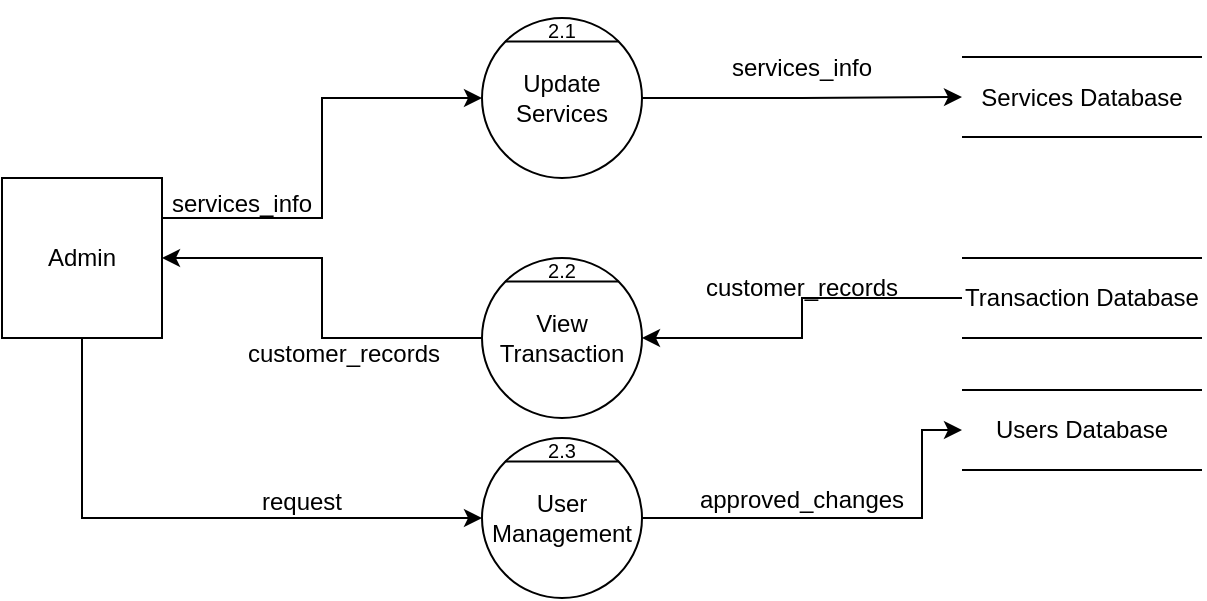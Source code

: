 <mxfile version="24.4.13" type="device">
  <diagram name="Page-1" id="Se-f4U6Mi2pPzSEuQfI5">
    <mxGraphModel dx="1434" dy="836" grid="1" gridSize="10" guides="1" tooltips="1" connect="1" arrows="1" fold="1" page="1" pageScale="1" pageWidth="850" pageHeight="1100" math="0" shadow="0">
      <root>
        <mxCell id="0" />
        <mxCell id="1" parent="0" />
        <mxCell id="JgDB6xBNri0eEpNx92-W-53" style="edgeStyle=orthogonalEdgeStyle;rounded=0;orthogonalLoop=1;jettySize=auto;html=1;exitX=1;exitY=0.25;exitDx=0;exitDy=0;entryX=0;entryY=0.5;entryDx=0;entryDy=0;" parent="1" source="f37Rde2xh9Ybdik0LeEt-1" target="JgDB6xBNri0eEpNx92-W-47" edge="1">
          <mxGeometry relative="1" as="geometry" />
        </mxCell>
        <mxCell id="JgDB6xBNri0eEpNx92-W-74" style="edgeStyle=orthogonalEdgeStyle;rounded=0;orthogonalLoop=1;jettySize=auto;html=1;exitX=0.5;exitY=1;exitDx=0;exitDy=0;entryX=0;entryY=0.5;entryDx=0;entryDy=0;" parent="1" source="f37Rde2xh9Ybdik0LeEt-1" target="JgDB6xBNri0eEpNx92-W-71" edge="1">
          <mxGeometry relative="1" as="geometry" />
        </mxCell>
        <mxCell id="f37Rde2xh9Ybdik0LeEt-1" value="Admin" style="whiteSpace=wrap;html=1;aspect=fixed;" parent="1" vertex="1">
          <mxGeometry x="80" y="320" width="80" height="80" as="geometry" />
        </mxCell>
        <mxCell id="JgDB6xBNri0eEpNx92-W-65" style="edgeStyle=orthogonalEdgeStyle;rounded=0;orthogonalLoop=1;jettySize=auto;html=1;exitX=1;exitY=0.5;exitDx=0;exitDy=0;entryX=0;entryY=0.5;entryDx=0;entryDy=0;" parent="1" source="JgDB6xBNri0eEpNx92-W-47" target="JgDB6xBNri0eEpNx92-W-61" edge="1">
          <mxGeometry relative="1" as="geometry" />
        </mxCell>
        <mxCell id="JgDB6xBNri0eEpNx92-W-47" value="Update Services" style="ellipse;whiteSpace=wrap;html=1;aspect=fixed;" parent="1" vertex="1">
          <mxGeometry x="320" y="240" width="80" height="80" as="geometry" />
        </mxCell>
        <mxCell id="JgDB6xBNri0eEpNx92-W-48" value="" style="endArrow=none;html=1;rounded=0;exitX=0;exitY=0;exitDx=0;exitDy=0;entryX=1;entryY=0;entryDx=0;entryDy=0;" parent="1" source="JgDB6xBNri0eEpNx92-W-47" target="JgDB6xBNri0eEpNx92-W-47" edge="1">
          <mxGeometry width="50" height="50" relative="1" as="geometry">
            <mxPoint x="290" y="220" as="sourcePoint" />
            <mxPoint x="340" y="170" as="targetPoint" />
          </mxGeometry>
        </mxCell>
        <mxCell id="JgDB6xBNri0eEpNx92-W-57" style="edgeStyle=orthogonalEdgeStyle;rounded=0;orthogonalLoop=1;jettySize=auto;html=1;exitX=0;exitY=0.5;exitDx=0;exitDy=0;entryX=1;entryY=0.5;entryDx=0;entryDy=0;" parent="1" source="JgDB6xBNri0eEpNx92-W-51" target="f37Rde2xh9Ybdik0LeEt-1" edge="1">
          <mxGeometry relative="1" as="geometry" />
        </mxCell>
        <mxCell id="JgDB6xBNri0eEpNx92-W-51" value="View Transaction" style="ellipse;whiteSpace=wrap;html=1;aspect=fixed;" parent="1" vertex="1">
          <mxGeometry x="320" y="360" width="80" height="80" as="geometry" />
        </mxCell>
        <mxCell id="JgDB6xBNri0eEpNx92-W-52" value="" style="endArrow=none;html=1;rounded=0;exitX=0;exitY=0;exitDx=0;exitDy=0;entryX=1;entryY=0;entryDx=0;entryDy=0;" parent="1" source="JgDB6xBNri0eEpNx92-W-51" target="JgDB6xBNri0eEpNx92-W-51" edge="1">
          <mxGeometry width="50" height="50" relative="1" as="geometry">
            <mxPoint x="330" y="540" as="sourcePoint" />
            <mxPoint x="380" y="490" as="targetPoint" />
          </mxGeometry>
        </mxCell>
        <mxCell id="JgDB6xBNri0eEpNx92-W-55" value="services_info" style="text;html=1;strokeColor=none;fillColor=none;align=center;verticalAlign=middle;whiteSpace=wrap;rounded=0;" parent="1" vertex="1">
          <mxGeometry x="170" y="318" width="60" height="30" as="geometry" />
        </mxCell>
        <mxCell id="JgDB6xBNri0eEpNx92-W-58" value="customer_records" style="text;html=1;strokeColor=none;fillColor=none;align=center;verticalAlign=middle;whiteSpace=wrap;rounded=0;" parent="1" vertex="1">
          <mxGeometry x="221" y="393" width="60" height="30" as="geometry" />
        </mxCell>
        <mxCell id="JgDB6xBNri0eEpNx92-W-59" value="" style="endArrow=none;html=1;rounded=0;" parent="1" edge="1">
          <mxGeometry width="50" height="50" relative="1" as="geometry">
            <mxPoint x="560" y="259.5" as="sourcePoint" />
            <mxPoint x="680" y="259.5" as="targetPoint" />
          </mxGeometry>
        </mxCell>
        <mxCell id="JgDB6xBNri0eEpNx92-W-60" value="" style="endArrow=none;html=1;rounded=0;" parent="1" edge="1">
          <mxGeometry width="50" height="50" relative="1" as="geometry">
            <mxPoint x="560" y="299.5" as="sourcePoint" />
            <mxPoint x="680" y="299.5" as="targetPoint" />
          </mxGeometry>
        </mxCell>
        <mxCell id="JgDB6xBNri0eEpNx92-W-61" value="Services Database" style="text;html=1;strokeColor=none;fillColor=none;align=center;verticalAlign=middle;whiteSpace=wrap;rounded=0;" parent="1" vertex="1">
          <mxGeometry x="560" y="259.5" width="120" height="40" as="geometry" />
        </mxCell>
        <mxCell id="JgDB6xBNri0eEpNx92-W-62" value="" style="endArrow=none;html=1;rounded=0;" parent="1" edge="1">
          <mxGeometry width="50" height="50" relative="1" as="geometry">
            <mxPoint x="560" y="360" as="sourcePoint" />
            <mxPoint x="680" y="360" as="targetPoint" />
          </mxGeometry>
        </mxCell>
        <mxCell id="JgDB6xBNri0eEpNx92-W-63" value="" style="endArrow=none;html=1;rounded=0;" parent="1" edge="1">
          <mxGeometry width="50" height="50" relative="1" as="geometry">
            <mxPoint x="560" y="400" as="sourcePoint" />
            <mxPoint x="680" y="400" as="targetPoint" />
          </mxGeometry>
        </mxCell>
        <mxCell id="JgDB6xBNri0eEpNx92-W-67" style="edgeStyle=orthogonalEdgeStyle;rounded=0;orthogonalLoop=1;jettySize=auto;html=1;exitX=0;exitY=0.5;exitDx=0;exitDy=0;entryX=1;entryY=0.5;entryDx=0;entryDy=0;" parent="1" source="JgDB6xBNri0eEpNx92-W-64" target="JgDB6xBNri0eEpNx92-W-51" edge="1">
          <mxGeometry relative="1" as="geometry" />
        </mxCell>
        <mxCell id="JgDB6xBNri0eEpNx92-W-64" value="Transaction Database" style="text;html=1;strokeColor=none;fillColor=none;align=center;verticalAlign=middle;whiteSpace=wrap;rounded=0;" parent="1" vertex="1">
          <mxGeometry x="560" y="360" width="120" height="40" as="geometry" />
        </mxCell>
        <mxCell id="JgDB6xBNri0eEpNx92-W-66" value="services_info" style="text;html=1;strokeColor=none;fillColor=none;align=center;verticalAlign=middle;whiteSpace=wrap;rounded=0;" parent="1" vertex="1">
          <mxGeometry x="450" y="250" width="60" height="30" as="geometry" />
        </mxCell>
        <mxCell id="JgDB6xBNri0eEpNx92-W-68" value="customer_records" style="text;html=1;strokeColor=none;fillColor=none;align=center;verticalAlign=middle;whiteSpace=wrap;rounded=0;" parent="1" vertex="1">
          <mxGeometry x="450" y="360" width="60" height="30" as="geometry" />
        </mxCell>
        <mxCell id="JgDB6xBNri0eEpNx92-W-69" value="&lt;font style=&quot;font-size: 10px;&quot;&gt;2.1&lt;/font&gt;" style="text;html=1;strokeColor=none;fillColor=none;align=center;verticalAlign=middle;whiteSpace=wrap;rounded=0;" parent="1" vertex="1">
          <mxGeometry x="330" y="231" width="60" height="30" as="geometry" />
        </mxCell>
        <mxCell id="JgDB6xBNri0eEpNx92-W-70" value="&lt;font style=&quot;font-size: 10px;&quot;&gt;2.2&lt;/font&gt;" style="text;html=1;strokeColor=none;fillColor=none;align=center;verticalAlign=middle;whiteSpace=wrap;rounded=0;" parent="1" vertex="1">
          <mxGeometry x="330" y="351" width="60" height="30" as="geometry" />
        </mxCell>
        <mxCell id="JgDB6xBNri0eEpNx92-W-76" style="edgeStyle=orthogonalEdgeStyle;rounded=0;orthogonalLoop=1;jettySize=auto;html=1;exitX=1;exitY=0.5;exitDx=0;exitDy=0;entryX=0;entryY=0.5;entryDx=0;entryDy=0;" parent="1" source="JgDB6xBNri0eEpNx92-W-71" target="7tN4L_Ec5wWuslTFmVom-3" edge="1">
          <mxGeometry relative="1" as="geometry">
            <Array as="points">
              <mxPoint x="540" y="490" />
              <mxPoint x="540" y="446" />
            </Array>
          </mxGeometry>
        </mxCell>
        <mxCell id="JgDB6xBNri0eEpNx92-W-71" value="User Management" style="ellipse;whiteSpace=wrap;html=1;aspect=fixed;" parent="1" vertex="1">
          <mxGeometry x="320" y="450" width="80" height="80" as="geometry" />
        </mxCell>
        <mxCell id="JgDB6xBNri0eEpNx92-W-72" value="" style="endArrow=none;html=1;rounded=0;exitX=0;exitY=0;exitDx=0;exitDy=0;entryX=1;entryY=0;entryDx=0;entryDy=0;" parent="1" source="JgDB6xBNri0eEpNx92-W-71" target="JgDB6xBNri0eEpNx92-W-71" edge="1">
          <mxGeometry width="50" height="50" relative="1" as="geometry">
            <mxPoint x="330" y="630" as="sourcePoint" />
            <mxPoint x="380" y="580" as="targetPoint" />
          </mxGeometry>
        </mxCell>
        <mxCell id="JgDB6xBNri0eEpNx92-W-73" value="&lt;font style=&quot;font-size: 10px;&quot;&gt;2.3&lt;/font&gt;" style="text;html=1;strokeColor=none;fillColor=none;align=center;verticalAlign=middle;whiteSpace=wrap;rounded=0;" parent="1" vertex="1">
          <mxGeometry x="330" y="441" width="60" height="30" as="geometry" />
        </mxCell>
        <mxCell id="JgDB6xBNri0eEpNx92-W-75" value="request" style="text;html=1;strokeColor=none;fillColor=none;align=center;verticalAlign=middle;whiteSpace=wrap;rounded=0;" parent="1" vertex="1">
          <mxGeometry x="200" y="467" width="60" height="30" as="geometry" />
        </mxCell>
        <mxCell id="JgDB6xBNri0eEpNx92-W-77" value="approved_changes" style="text;html=1;strokeColor=none;fillColor=none;align=center;verticalAlign=middle;whiteSpace=wrap;rounded=0;" parent="1" vertex="1">
          <mxGeometry x="450" y="466" width="60" height="30" as="geometry" />
        </mxCell>
        <mxCell id="7tN4L_Ec5wWuslTFmVom-1" value="" style="endArrow=none;html=1;rounded=0;" edge="1" parent="1">
          <mxGeometry width="50" height="50" relative="1" as="geometry">
            <mxPoint x="560" y="426" as="sourcePoint" />
            <mxPoint x="680" y="426" as="targetPoint" />
          </mxGeometry>
        </mxCell>
        <mxCell id="7tN4L_Ec5wWuslTFmVom-2" value="" style="endArrow=none;html=1;rounded=0;" edge="1" parent="1">
          <mxGeometry width="50" height="50" relative="1" as="geometry">
            <mxPoint x="560" y="466" as="sourcePoint" />
            <mxPoint x="680" y="466" as="targetPoint" />
          </mxGeometry>
        </mxCell>
        <mxCell id="7tN4L_Ec5wWuslTFmVom-3" value="Users Database" style="text;html=1;strokeColor=none;fillColor=none;align=center;verticalAlign=middle;whiteSpace=wrap;rounded=0;" vertex="1" parent="1">
          <mxGeometry x="560" y="426" width="120" height="40" as="geometry" />
        </mxCell>
      </root>
    </mxGraphModel>
  </diagram>
</mxfile>
